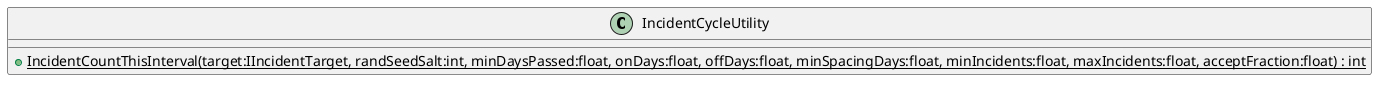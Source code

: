 @startuml
class IncidentCycleUtility {
    + {static} IncidentCountThisInterval(target:IIncidentTarget, randSeedSalt:int, minDaysPassed:float, onDays:float, offDays:float, minSpacingDays:float, minIncidents:float, maxIncidents:float, acceptFraction:float) : int
}
@enduml
